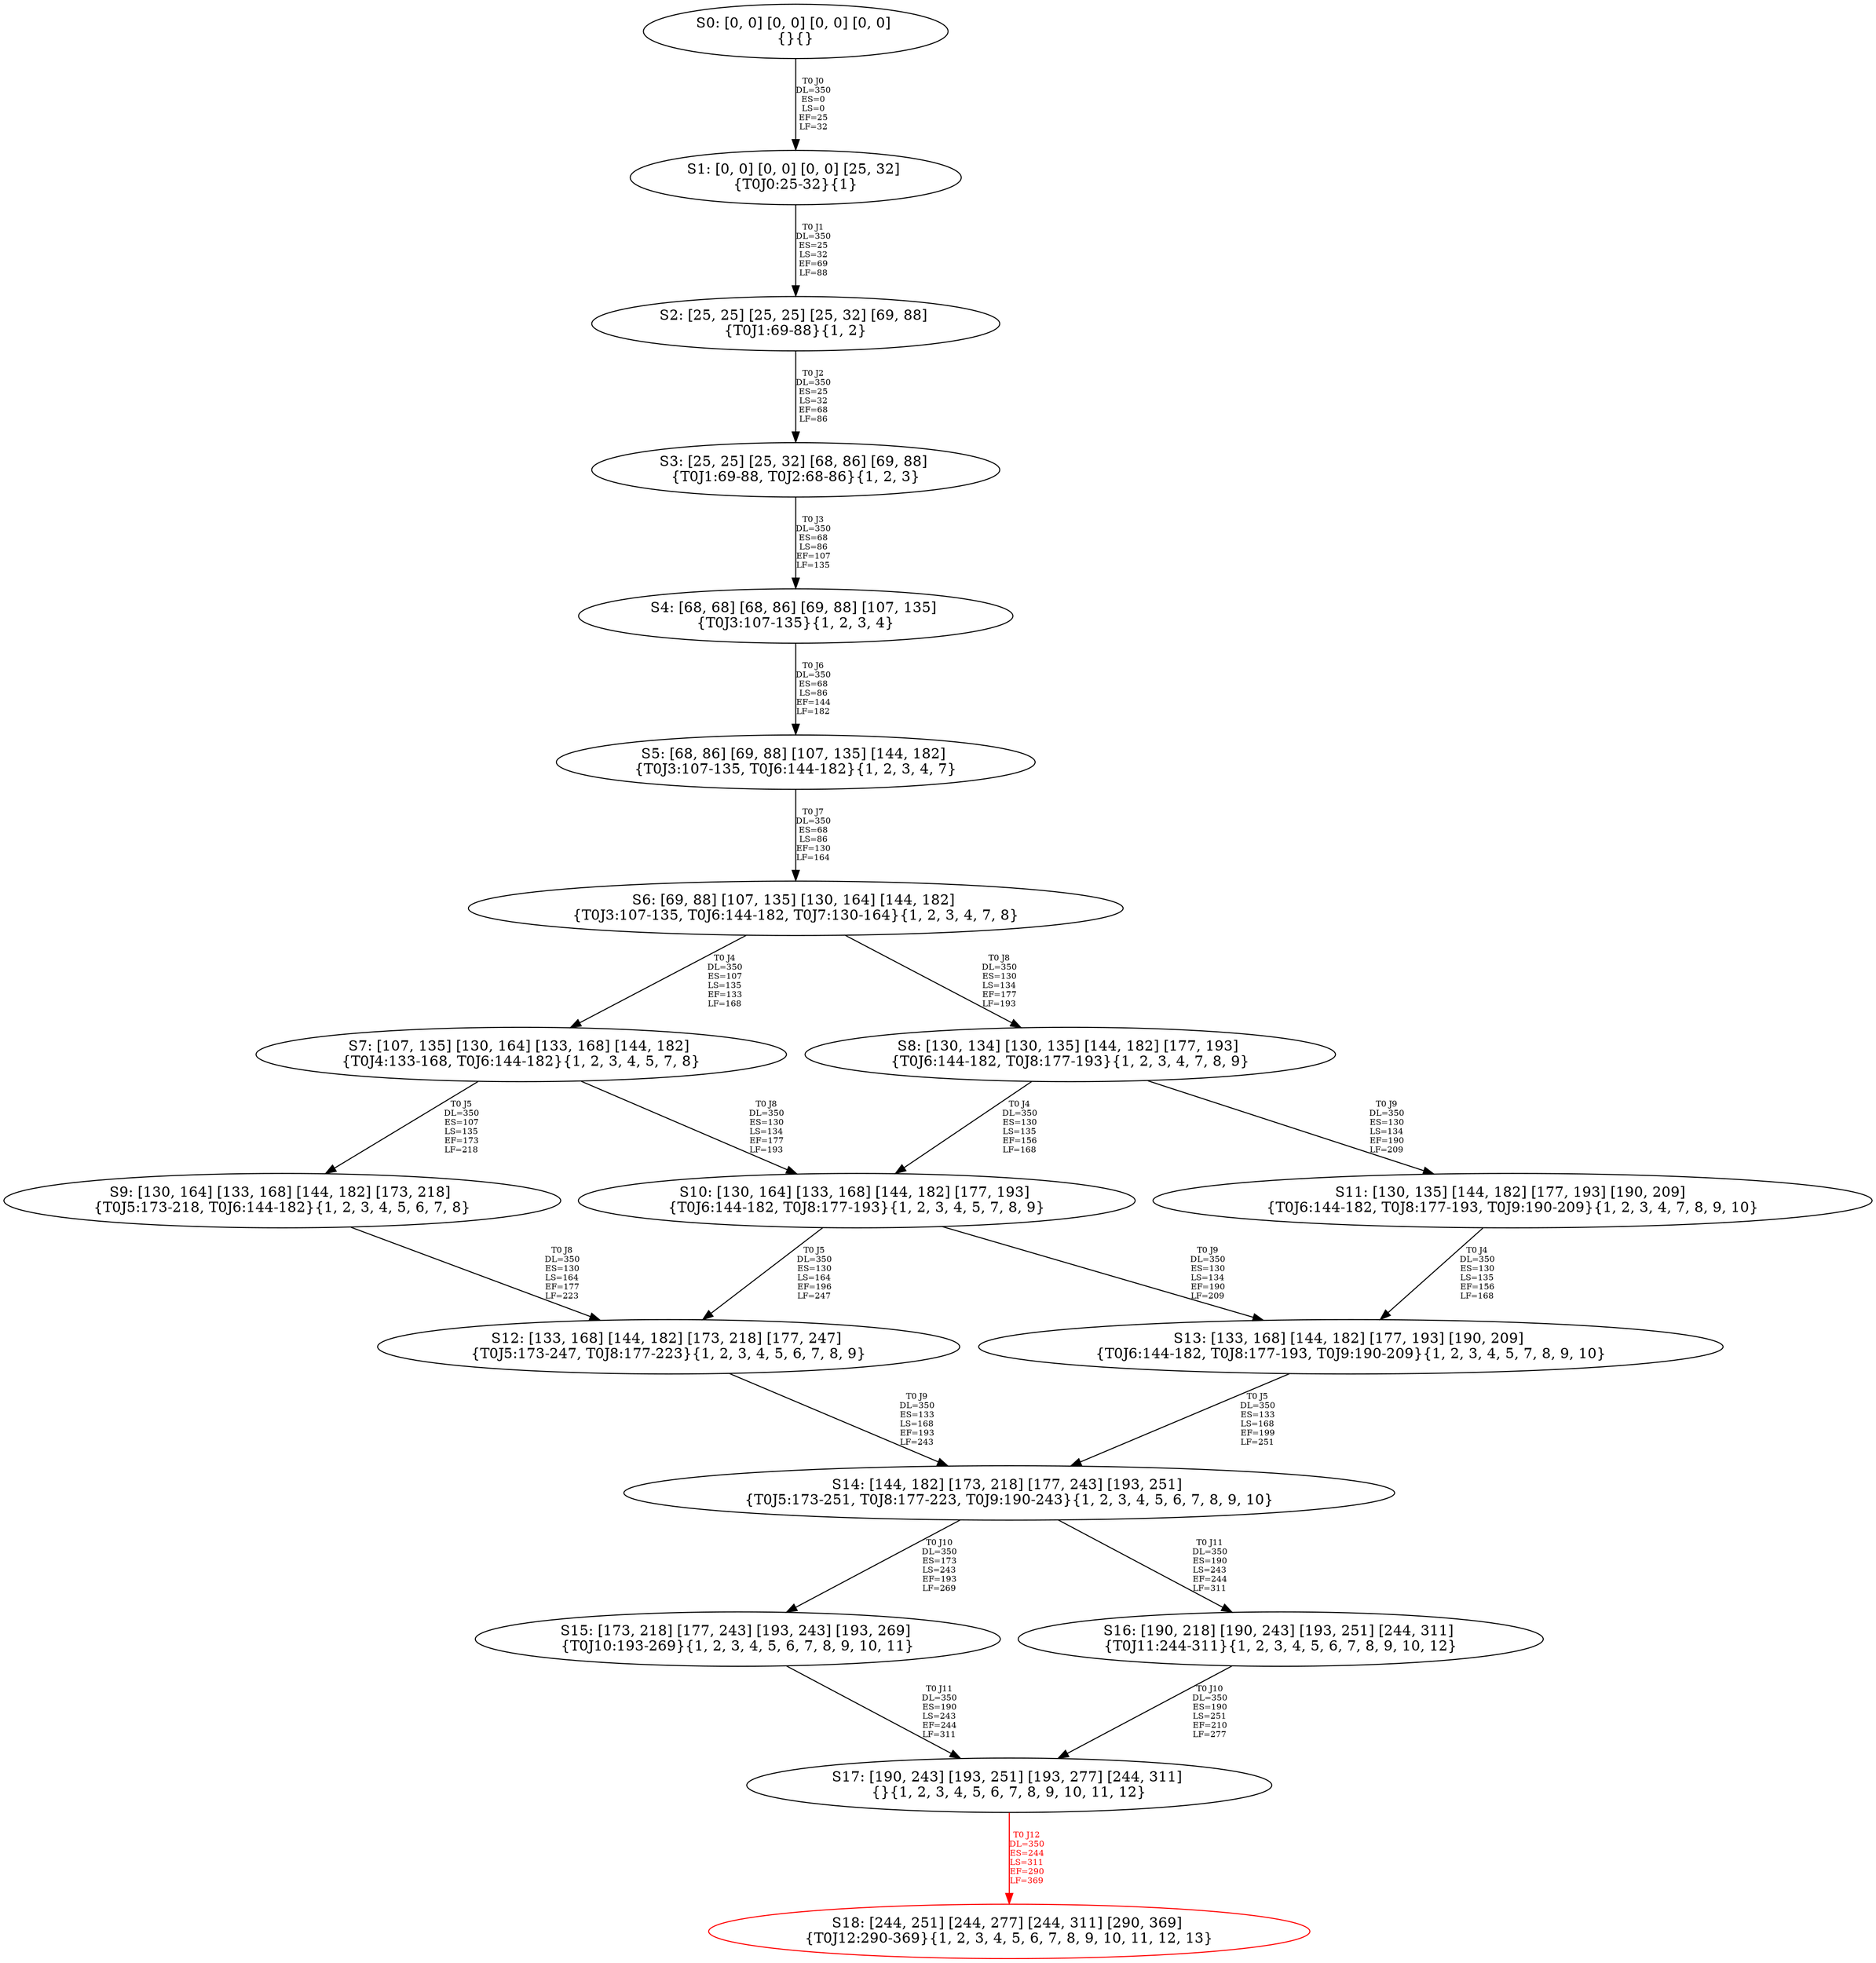 digraph {
	S0[label="S0: [0, 0] [0, 0] [0, 0] [0, 0] \n{}{}"];
	S1[label="S1: [0, 0] [0, 0] [0, 0] [25, 32] \n{T0J0:25-32}{1}"];
	S2[label="S2: [25, 25] [25, 25] [25, 32] [69, 88] \n{T0J1:69-88}{1, 2}"];
	S3[label="S3: [25, 25] [25, 32] [68, 86] [69, 88] \n{T0J1:69-88, T0J2:68-86}{1, 2, 3}"];
	S4[label="S4: [68, 68] [68, 86] [69, 88] [107, 135] \n{T0J3:107-135}{1, 2, 3, 4}"];
	S5[label="S5: [68, 86] [69, 88] [107, 135] [144, 182] \n{T0J3:107-135, T0J6:144-182}{1, 2, 3, 4, 7}"];
	S6[label="S6: [69, 88] [107, 135] [130, 164] [144, 182] \n{T0J3:107-135, T0J6:144-182, T0J7:130-164}{1, 2, 3, 4, 7, 8}"];
	S7[label="S7: [107, 135] [130, 164] [133, 168] [144, 182] \n{T0J4:133-168, T0J6:144-182}{1, 2, 3, 4, 5, 7, 8}"];
	S8[label="S8: [130, 134] [130, 135] [144, 182] [177, 193] \n{T0J6:144-182, T0J8:177-193}{1, 2, 3, 4, 7, 8, 9}"];
	S9[label="S9: [130, 164] [133, 168] [144, 182] [173, 218] \n{T0J5:173-218, T0J6:144-182}{1, 2, 3, 4, 5, 6, 7, 8}"];
	S10[label="S10: [130, 164] [133, 168] [144, 182] [177, 193] \n{T0J6:144-182, T0J8:177-193}{1, 2, 3, 4, 5, 7, 8, 9}"];
	S11[label="S11: [130, 135] [144, 182] [177, 193] [190, 209] \n{T0J6:144-182, T0J8:177-193, T0J9:190-209}{1, 2, 3, 4, 7, 8, 9, 10}"];
	S12[label="S12: [133, 168] [144, 182] [173, 218] [177, 247] \n{T0J5:173-247, T0J8:177-223}{1, 2, 3, 4, 5, 6, 7, 8, 9}"];
	S13[label="S13: [133, 168] [144, 182] [177, 193] [190, 209] \n{T0J6:144-182, T0J8:177-193, T0J9:190-209}{1, 2, 3, 4, 5, 7, 8, 9, 10}"];
	S14[label="S14: [144, 182] [173, 218] [177, 243] [193, 251] \n{T0J5:173-251, T0J8:177-223, T0J9:190-243}{1, 2, 3, 4, 5, 6, 7, 8, 9, 10}"];
	S15[label="S15: [173, 218] [177, 243] [193, 243] [193, 269] \n{T0J10:193-269}{1, 2, 3, 4, 5, 6, 7, 8, 9, 10, 11}"];
	S16[label="S16: [190, 218] [190, 243] [193, 251] [244, 311] \n{T0J11:244-311}{1, 2, 3, 4, 5, 6, 7, 8, 9, 10, 12}"];
	S17[label="S17: [190, 243] [193, 251] [193, 277] [244, 311] \n{}{1, 2, 3, 4, 5, 6, 7, 8, 9, 10, 11, 12}"];
	S18[label="S18: [244, 251] [244, 277] [244, 311] [290, 369] \n{T0J12:290-369}{1, 2, 3, 4, 5, 6, 7, 8, 9, 10, 11, 12, 13}"];
	S0 -> S1[label="T0 J0\nDL=350\nES=0\nLS=0\nEF=25\nLF=32",fontsize=8];
	S1 -> S2[label="T0 J1\nDL=350\nES=25\nLS=32\nEF=69\nLF=88",fontsize=8];
	S2 -> S3[label="T0 J2\nDL=350\nES=25\nLS=32\nEF=68\nLF=86",fontsize=8];
	S3 -> S4[label="T0 J3\nDL=350\nES=68\nLS=86\nEF=107\nLF=135",fontsize=8];
	S4 -> S5[label="T0 J6\nDL=350\nES=68\nLS=86\nEF=144\nLF=182",fontsize=8];
	S5 -> S6[label="T0 J7\nDL=350\nES=68\nLS=86\nEF=130\nLF=164",fontsize=8];
	S6 -> S7[label="T0 J4\nDL=350\nES=107\nLS=135\nEF=133\nLF=168",fontsize=8];
	S6 -> S8[label="T0 J8\nDL=350\nES=130\nLS=134\nEF=177\nLF=193",fontsize=8];
	S7 -> S9[label="T0 J5\nDL=350\nES=107\nLS=135\nEF=173\nLF=218",fontsize=8];
	S7 -> S10[label="T0 J8\nDL=350\nES=130\nLS=134\nEF=177\nLF=193",fontsize=8];
	S8 -> S10[label="T0 J4\nDL=350\nES=130\nLS=135\nEF=156\nLF=168",fontsize=8];
	S8 -> S11[label="T0 J9\nDL=350\nES=130\nLS=134\nEF=190\nLF=209",fontsize=8];
	S9 -> S12[label="T0 J8\nDL=350\nES=130\nLS=164\nEF=177\nLF=223",fontsize=8];
	S10 -> S12[label="T0 J5\nDL=350\nES=130\nLS=164\nEF=196\nLF=247",fontsize=8];
	S10 -> S13[label="T0 J9\nDL=350\nES=130\nLS=134\nEF=190\nLF=209",fontsize=8];
	S11 -> S13[label="T0 J4\nDL=350\nES=130\nLS=135\nEF=156\nLF=168",fontsize=8];
	S12 -> S14[label="T0 J9\nDL=350\nES=133\nLS=168\nEF=193\nLF=243",fontsize=8];
	S13 -> S14[label="T0 J5\nDL=350\nES=133\nLS=168\nEF=199\nLF=251",fontsize=8];
	S14 -> S15[label="T0 J10\nDL=350\nES=173\nLS=243\nEF=193\nLF=269",fontsize=8];
	S14 -> S16[label="T0 J11\nDL=350\nES=190\nLS=243\nEF=244\nLF=311",fontsize=8];
	S15 -> S17[label="T0 J11\nDL=350\nES=190\nLS=243\nEF=244\nLF=311",fontsize=8];
	S16 -> S17[label="T0 J10\nDL=350\nES=190\nLS=251\nEF=210\nLF=277",fontsize=8];
	S17 -> S18[label="T0 J12\nDL=350\nES=244\nLS=311\nEF=290\nLF=369",color=Red,fontcolor=Red,fontsize=8];
S18[color=Red];
}
